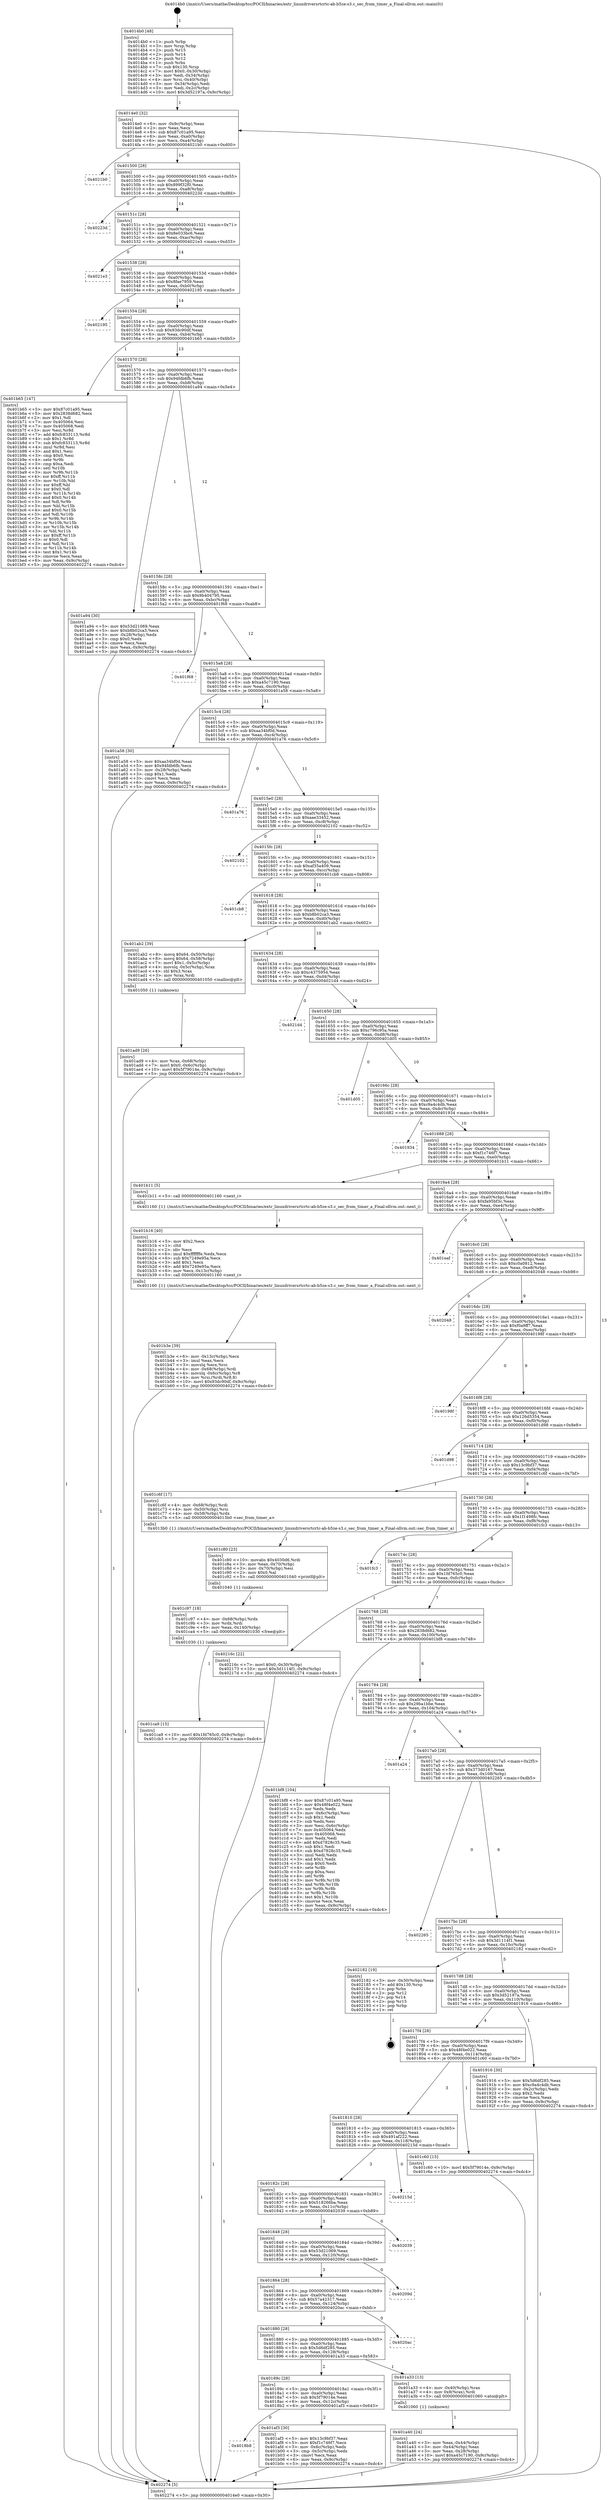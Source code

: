 digraph "0x4014b0" {
  label = "0x4014b0 (/mnt/c/Users/mathe/Desktop/tcc/POCII/binaries/extr_linuxdriversrtcrtc-ab-b5ze-s3.c_sec_from_timer_a_Final-ollvm.out::main(0))"
  labelloc = "t"
  node[shape=record]

  Entry [label="",width=0.3,height=0.3,shape=circle,fillcolor=black,style=filled]
  "0x4014e0" [label="{
     0x4014e0 [32]\l
     | [instrs]\l
     &nbsp;&nbsp;0x4014e0 \<+6\>: mov -0x9c(%rbp),%eax\l
     &nbsp;&nbsp;0x4014e6 \<+2\>: mov %eax,%ecx\l
     &nbsp;&nbsp;0x4014e8 \<+6\>: sub $0x87c01a95,%ecx\l
     &nbsp;&nbsp;0x4014ee \<+6\>: mov %eax,-0xa0(%rbp)\l
     &nbsp;&nbsp;0x4014f4 \<+6\>: mov %ecx,-0xa4(%rbp)\l
     &nbsp;&nbsp;0x4014fa \<+6\>: je 00000000004021b0 \<main+0xd00\>\l
  }"]
  "0x4021b0" [label="{
     0x4021b0\l
  }", style=dashed]
  "0x401500" [label="{
     0x401500 [28]\l
     | [instrs]\l
     &nbsp;&nbsp;0x401500 \<+5\>: jmp 0000000000401505 \<main+0x55\>\l
     &nbsp;&nbsp;0x401505 \<+6\>: mov -0xa0(%rbp),%eax\l
     &nbsp;&nbsp;0x40150b \<+5\>: sub $0x899f32f0,%eax\l
     &nbsp;&nbsp;0x401510 \<+6\>: mov %eax,-0xa8(%rbp)\l
     &nbsp;&nbsp;0x401516 \<+6\>: je 000000000040223d \<main+0xd8d\>\l
  }"]
  Exit [label="",width=0.3,height=0.3,shape=circle,fillcolor=black,style=filled,peripheries=2]
  "0x40223d" [label="{
     0x40223d\l
  }", style=dashed]
  "0x40151c" [label="{
     0x40151c [28]\l
     | [instrs]\l
     &nbsp;&nbsp;0x40151c \<+5\>: jmp 0000000000401521 \<main+0x71\>\l
     &nbsp;&nbsp;0x401521 \<+6\>: mov -0xa0(%rbp),%eax\l
     &nbsp;&nbsp;0x401527 \<+5\>: sub $0x8e033bc6,%eax\l
     &nbsp;&nbsp;0x40152c \<+6\>: mov %eax,-0xac(%rbp)\l
     &nbsp;&nbsp;0x401532 \<+6\>: je 00000000004021e3 \<main+0xd33\>\l
  }"]
  "0x401ca9" [label="{
     0x401ca9 [15]\l
     | [instrs]\l
     &nbsp;&nbsp;0x401ca9 \<+10\>: movl $0x1fd765c0,-0x9c(%rbp)\l
     &nbsp;&nbsp;0x401cb3 \<+5\>: jmp 0000000000402274 \<main+0xdc4\>\l
  }"]
  "0x4021e3" [label="{
     0x4021e3\l
  }", style=dashed]
  "0x401538" [label="{
     0x401538 [28]\l
     | [instrs]\l
     &nbsp;&nbsp;0x401538 \<+5\>: jmp 000000000040153d \<main+0x8d\>\l
     &nbsp;&nbsp;0x40153d \<+6\>: mov -0xa0(%rbp),%eax\l
     &nbsp;&nbsp;0x401543 \<+5\>: sub $0x8fae7959,%eax\l
     &nbsp;&nbsp;0x401548 \<+6\>: mov %eax,-0xb0(%rbp)\l
     &nbsp;&nbsp;0x40154e \<+6\>: je 0000000000402195 \<main+0xce5\>\l
  }"]
  "0x401c97" [label="{
     0x401c97 [18]\l
     | [instrs]\l
     &nbsp;&nbsp;0x401c97 \<+4\>: mov -0x68(%rbp),%rdx\l
     &nbsp;&nbsp;0x401c9b \<+3\>: mov %rdx,%rdi\l
     &nbsp;&nbsp;0x401c9e \<+6\>: mov %eax,-0x140(%rbp)\l
     &nbsp;&nbsp;0x401ca4 \<+5\>: call 0000000000401030 \<free@plt\>\l
     | [calls]\l
     &nbsp;&nbsp;0x401030 \{1\} (unknown)\l
  }"]
  "0x402195" [label="{
     0x402195\l
  }", style=dashed]
  "0x401554" [label="{
     0x401554 [28]\l
     | [instrs]\l
     &nbsp;&nbsp;0x401554 \<+5\>: jmp 0000000000401559 \<main+0xa9\>\l
     &nbsp;&nbsp;0x401559 \<+6\>: mov -0xa0(%rbp),%eax\l
     &nbsp;&nbsp;0x40155f \<+5\>: sub $0x93dc90df,%eax\l
     &nbsp;&nbsp;0x401564 \<+6\>: mov %eax,-0xb4(%rbp)\l
     &nbsp;&nbsp;0x40156a \<+6\>: je 0000000000401b65 \<main+0x6b5\>\l
  }"]
  "0x401c80" [label="{
     0x401c80 [23]\l
     | [instrs]\l
     &nbsp;&nbsp;0x401c80 \<+10\>: movabs $0x4030d6,%rdi\l
     &nbsp;&nbsp;0x401c8a \<+3\>: mov %eax,-0x70(%rbp)\l
     &nbsp;&nbsp;0x401c8d \<+3\>: mov -0x70(%rbp),%esi\l
     &nbsp;&nbsp;0x401c90 \<+2\>: mov $0x0,%al\l
     &nbsp;&nbsp;0x401c92 \<+5\>: call 0000000000401040 \<printf@plt\>\l
     | [calls]\l
     &nbsp;&nbsp;0x401040 \{1\} (unknown)\l
  }"]
  "0x401b65" [label="{
     0x401b65 [147]\l
     | [instrs]\l
     &nbsp;&nbsp;0x401b65 \<+5\>: mov $0x87c01a95,%eax\l
     &nbsp;&nbsp;0x401b6a \<+5\>: mov $0x2838d682,%ecx\l
     &nbsp;&nbsp;0x401b6f \<+2\>: mov $0x1,%dl\l
     &nbsp;&nbsp;0x401b71 \<+7\>: mov 0x405064,%esi\l
     &nbsp;&nbsp;0x401b78 \<+7\>: mov 0x405068,%edi\l
     &nbsp;&nbsp;0x401b7f \<+3\>: mov %esi,%r8d\l
     &nbsp;&nbsp;0x401b82 \<+7\>: add $0xfc833113,%r8d\l
     &nbsp;&nbsp;0x401b89 \<+4\>: sub $0x1,%r8d\l
     &nbsp;&nbsp;0x401b8d \<+7\>: sub $0xfc833113,%r8d\l
     &nbsp;&nbsp;0x401b94 \<+4\>: imul %r8d,%esi\l
     &nbsp;&nbsp;0x401b98 \<+3\>: and $0x1,%esi\l
     &nbsp;&nbsp;0x401b9b \<+3\>: cmp $0x0,%esi\l
     &nbsp;&nbsp;0x401b9e \<+4\>: sete %r9b\l
     &nbsp;&nbsp;0x401ba2 \<+3\>: cmp $0xa,%edi\l
     &nbsp;&nbsp;0x401ba5 \<+4\>: setl %r10b\l
     &nbsp;&nbsp;0x401ba9 \<+3\>: mov %r9b,%r11b\l
     &nbsp;&nbsp;0x401bac \<+4\>: xor $0xff,%r11b\l
     &nbsp;&nbsp;0x401bb0 \<+3\>: mov %r10b,%bl\l
     &nbsp;&nbsp;0x401bb3 \<+3\>: xor $0xff,%bl\l
     &nbsp;&nbsp;0x401bb6 \<+3\>: xor $0x0,%dl\l
     &nbsp;&nbsp;0x401bb9 \<+3\>: mov %r11b,%r14b\l
     &nbsp;&nbsp;0x401bbc \<+4\>: and $0x0,%r14b\l
     &nbsp;&nbsp;0x401bc0 \<+3\>: and %dl,%r9b\l
     &nbsp;&nbsp;0x401bc3 \<+3\>: mov %bl,%r15b\l
     &nbsp;&nbsp;0x401bc6 \<+4\>: and $0x0,%r15b\l
     &nbsp;&nbsp;0x401bca \<+3\>: and %dl,%r10b\l
     &nbsp;&nbsp;0x401bcd \<+3\>: or %r9b,%r14b\l
     &nbsp;&nbsp;0x401bd0 \<+3\>: or %r10b,%r15b\l
     &nbsp;&nbsp;0x401bd3 \<+3\>: xor %r15b,%r14b\l
     &nbsp;&nbsp;0x401bd6 \<+3\>: or %bl,%r11b\l
     &nbsp;&nbsp;0x401bd9 \<+4\>: xor $0xff,%r11b\l
     &nbsp;&nbsp;0x401bdd \<+3\>: or $0x0,%dl\l
     &nbsp;&nbsp;0x401be0 \<+3\>: and %dl,%r11b\l
     &nbsp;&nbsp;0x401be3 \<+3\>: or %r11b,%r14b\l
     &nbsp;&nbsp;0x401be6 \<+4\>: test $0x1,%r14b\l
     &nbsp;&nbsp;0x401bea \<+3\>: cmovne %ecx,%eax\l
     &nbsp;&nbsp;0x401bed \<+6\>: mov %eax,-0x9c(%rbp)\l
     &nbsp;&nbsp;0x401bf3 \<+5\>: jmp 0000000000402274 \<main+0xdc4\>\l
  }"]
  "0x401570" [label="{
     0x401570 [28]\l
     | [instrs]\l
     &nbsp;&nbsp;0x401570 \<+5\>: jmp 0000000000401575 \<main+0xc5\>\l
     &nbsp;&nbsp;0x401575 \<+6\>: mov -0xa0(%rbp),%eax\l
     &nbsp;&nbsp;0x40157b \<+5\>: sub $0x94fdb6fb,%eax\l
     &nbsp;&nbsp;0x401580 \<+6\>: mov %eax,-0xb8(%rbp)\l
     &nbsp;&nbsp;0x401586 \<+6\>: je 0000000000401a94 \<main+0x5e4\>\l
  }"]
  "0x401b3e" [label="{
     0x401b3e [39]\l
     | [instrs]\l
     &nbsp;&nbsp;0x401b3e \<+6\>: mov -0x13c(%rbp),%ecx\l
     &nbsp;&nbsp;0x401b44 \<+3\>: imul %eax,%ecx\l
     &nbsp;&nbsp;0x401b47 \<+3\>: movslq %ecx,%rsi\l
     &nbsp;&nbsp;0x401b4a \<+4\>: mov -0x68(%rbp),%rdi\l
     &nbsp;&nbsp;0x401b4e \<+4\>: movslq -0x6c(%rbp),%r8\l
     &nbsp;&nbsp;0x401b52 \<+4\>: mov %rsi,(%rdi,%r8,8)\l
     &nbsp;&nbsp;0x401b56 \<+10\>: movl $0x93dc90df,-0x9c(%rbp)\l
     &nbsp;&nbsp;0x401b60 \<+5\>: jmp 0000000000402274 \<main+0xdc4\>\l
  }"]
  "0x401a94" [label="{
     0x401a94 [30]\l
     | [instrs]\l
     &nbsp;&nbsp;0x401a94 \<+5\>: mov $0x53d21069,%eax\l
     &nbsp;&nbsp;0x401a99 \<+5\>: mov $0xb8b02ca3,%ecx\l
     &nbsp;&nbsp;0x401a9e \<+3\>: mov -0x28(%rbp),%edx\l
     &nbsp;&nbsp;0x401aa1 \<+3\>: cmp $0x0,%edx\l
     &nbsp;&nbsp;0x401aa4 \<+3\>: cmove %ecx,%eax\l
     &nbsp;&nbsp;0x401aa7 \<+6\>: mov %eax,-0x9c(%rbp)\l
     &nbsp;&nbsp;0x401aad \<+5\>: jmp 0000000000402274 \<main+0xdc4\>\l
  }"]
  "0x40158c" [label="{
     0x40158c [28]\l
     | [instrs]\l
     &nbsp;&nbsp;0x40158c \<+5\>: jmp 0000000000401591 \<main+0xe1\>\l
     &nbsp;&nbsp;0x401591 \<+6\>: mov -0xa0(%rbp),%eax\l
     &nbsp;&nbsp;0x401597 \<+5\>: sub $0x9b404795,%eax\l
     &nbsp;&nbsp;0x40159c \<+6\>: mov %eax,-0xbc(%rbp)\l
     &nbsp;&nbsp;0x4015a2 \<+6\>: je 0000000000401f68 \<main+0xab8\>\l
  }"]
  "0x401b16" [label="{
     0x401b16 [40]\l
     | [instrs]\l
     &nbsp;&nbsp;0x401b16 \<+5\>: mov $0x2,%ecx\l
     &nbsp;&nbsp;0x401b1b \<+1\>: cltd\l
     &nbsp;&nbsp;0x401b1c \<+2\>: idiv %ecx\l
     &nbsp;&nbsp;0x401b1e \<+6\>: imul $0xfffffffe,%edx,%ecx\l
     &nbsp;&nbsp;0x401b24 \<+6\>: sub $0x7249e95a,%ecx\l
     &nbsp;&nbsp;0x401b2a \<+3\>: add $0x1,%ecx\l
     &nbsp;&nbsp;0x401b2d \<+6\>: add $0x7249e95a,%ecx\l
     &nbsp;&nbsp;0x401b33 \<+6\>: mov %ecx,-0x13c(%rbp)\l
     &nbsp;&nbsp;0x401b39 \<+5\>: call 0000000000401160 \<next_i\>\l
     | [calls]\l
     &nbsp;&nbsp;0x401160 \{1\} (/mnt/c/Users/mathe/Desktop/tcc/POCII/binaries/extr_linuxdriversrtcrtc-ab-b5ze-s3.c_sec_from_timer_a_Final-ollvm.out::next_i)\l
  }"]
  "0x401f68" [label="{
     0x401f68\l
  }", style=dashed]
  "0x4015a8" [label="{
     0x4015a8 [28]\l
     | [instrs]\l
     &nbsp;&nbsp;0x4015a8 \<+5\>: jmp 00000000004015ad \<main+0xfd\>\l
     &nbsp;&nbsp;0x4015ad \<+6\>: mov -0xa0(%rbp),%eax\l
     &nbsp;&nbsp;0x4015b3 \<+5\>: sub $0xa45c7190,%eax\l
     &nbsp;&nbsp;0x4015b8 \<+6\>: mov %eax,-0xc0(%rbp)\l
     &nbsp;&nbsp;0x4015be \<+6\>: je 0000000000401a58 \<main+0x5a8\>\l
  }"]
  "0x4018b8" [label="{
     0x4018b8\l
  }", style=dashed]
  "0x401a58" [label="{
     0x401a58 [30]\l
     | [instrs]\l
     &nbsp;&nbsp;0x401a58 \<+5\>: mov $0xaa34bf0d,%eax\l
     &nbsp;&nbsp;0x401a5d \<+5\>: mov $0x94fdb6fb,%ecx\l
     &nbsp;&nbsp;0x401a62 \<+3\>: mov -0x28(%rbp),%edx\l
     &nbsp;&nbsp;0x401a65 \<+3\>: cmp $0x1,%edx\l
     &nbsp;&nbsp;0x401a68 \<+3\>: cmovl %ecx,%eax\l
     &nbsp;&nbsp;0x401a6b \<+6\>: mov %eax,-0x9c(%rbp)\l
     &nbsp;&nbsp;0x401a71 \<+5\>: jmp 0000000000402274 \<main+0xdc4\>\l
  }"]
  "0x4015c4" [label="{
     0x4015c4 [28]\l
     | [instrs]\l
     &nbsp;&nbsp;0x4015c4 \<+5\>: jmp 00000000004015c9 \<main+0x119\>\l
     &nbsp;&nbsp;0x4015c9 \<+6\>: mov -0xa0(%rbp),%eax\l
     &nbsp;&nbsp;0x4015cf \<+5\>: sub $0xaa34bf0d,%eax\l
     &nbsp;&nbsp;0x4015d4 \<+6\>: mov %eax,-0xc4(%rbp)\l
     &nbsp;&nbsp;0x4015da \<+6\>: je 0000000000401a76 \<main+0x5c6\>\l
  }"]
  "0x401af3" [label="{
     0x401af3 [30]\l
     | [instrs]\l
     &nbsp;&nbsp;0x401af3 \<+5\>: mov $0x13c9bf37,%eax\l
     &nbsp;&nbsp;0x401af8 \<+5\>: mov $0xf1c746f7,%ecx\l
     &nbsp;&nbsp;0x401afd \<+3\>: mov -0x6c(%rbp),%edx\l
     &nbsp;&nbsp;0x401b00 \<+3\>: cmp -0x5c(%rbp),%edx\l
     &nbsp;&nbsp;0x401b03 \<+3\>: cmovl %ecx,%eax\l
     &nbsp;&nbsp;0x401b06 \<+6\>: mov %eax,-0x9c(%rbp)\l
     &nbsp;&nbsp;0x401b0c \<+5\>: jmp 0000000000402274 \<main+0xdc4\>\l
  }"]
  "0x401a76" [label="{
     0x401a76\l
  }", style=dashed]
  "0x4015e0" [label="{
     0x4015e0 [28]\l
     | [instrs]\l
     &nbsp;&nbsp;0x4015e0 \<+5\>: jmp 00000000004015e5 \<main+0x135\>\l
     &nbsp;&nbsp;0x4015e5 \<+6\>: mov -0xa0(%rbp),%eax\l
     &nbsp;&nbsp;0x4015eb \<+5\>: sub $0xaae33452,%eax\l
     &nbsp;&nbsp;0x4015f0 \<+6\>: mov %eax,-0xc8(%rbp)\l
     &nbsp;&nbsp;0x4015f6 \<+6\>: je 0000000000402102 \<main+0xc52\>\l
  }"]
  "0x401ad9" [label="{
     0x401ad9 [26]\l
     | [instrs]\l
     &nbsp;&nbsp;0x401ad9 \<+4\>: mov %rax,-0x68(%rbp)\l
     &nbsp;&nbsp;0x401add \<+7\>: movl $0x0,-0x6c(%rbp)\l
     &nbsp;&nbsp;0x401ae4 \<+10\>: movl $0x5f79014e,-0x9c(%rbp)\l
     &nbsp;&nbsp;0x401aee \<+5\>: jmp 0000000000402274 \<main+0xdc4\>\l
  }"]
  "0x402102" [label="{
     0x402102\l
  }", style=dashed]
  "0x4015fc" [label="{
     0x4015fc [28]\l
     | [instrs]\l
     &nbsp;&nbsp;0x4015fc \<+5\>: jmp 0000000000401601 \<main+0x151\>\l
     &nbsp;&nbsp;0x401601 \<+6\>: mov -0xa0(%rbp),%eax\l
     &nbsp;&nbsp;0x401607 \<+5\>: sub $0xaf35a409,%eax\l
     &nbsp;&nbsp;0x40160c \<+6\>: mov %eax,-0xcc(%rbp)\l
     &nbsp;&nbsp;0x401612 \<+6\>: je 0000000000401cb8 \<main+0x808\>\l
  }"]
  "0x401a40" [label="{
     0x401a40 [24]\l
     | [instrs]\l
     &nbsp;&nbsp;0x401a40 \<+3\>: mov %eax,-0x44(%rbp)\l
     &nbsp;&nbsp;0x401a43 \<+3\>: mov -0x44(%rbp),%eax\l
     &nbsp;&nbsp;0x401a46 \<+3\>: mov %eax,-0x28(%rbp)\l
     &nbsp;&nbsp;0x401a49 \<+10\>: movl $0xa45c7190,-0x9c(%rbp)\l
     &nbsp;&nbsp;0x401a53 \<+5\>: jmp 0000000000402274 \<main+0xdc4\>\l
  }"]
  "0x401cb8" [label="{
     0x401cb8\l
  }", style=dashed]
  "0x401618" [label="{
     0x401618 [28]\l
     | [instrs]\l
     &nbsp;&nbsp;0x401618 \<+5\>: jmp 000000000040161d \<main+0x16d\>\l
     &nbsp;&nbsp;0x40161d \<+6\>: mov -0xa0(%rbp),%eax\l
     &nbsp;&nbsp;0x401623 \<+5\>: sub $0xb8b02ca3,%eax\l
     &nbsp;&nbsp;0x401628 \<+6\>: mov %eax,-0xd0(%rbp)\l
     &nbsp;&nbsp;0x40162e \<+6\>: je 0000000000401ab2 \<main+0x602\>\l
  }"]
  "0x40189c" [label="{
     0x40189c [28]\l
     | [instrs]\l
     &nbsp;&nbsp;0x40189c \<+5\>: jmp 00000000004018a1 \<main+0x3f1\>\l
     &nbsp;&nbsp;0x4018a1 \<+6\>: mov -0xa0(%rbp),%eax\l
     &nbsp;&nbsp;0x4018a7 \<+5\>: sub $0x5f79014e,%eax\l
     &nbsp;&nbsp;0x4018ac \<+6\>: mov %eax,-0x12c(%rbp)\l
     &nbsp;&nbsp;0x4018b2 \<+6\>: je 0000000000401af3 \<main+0x643\>\l
  }"]
  "0x401ab2" [label="{
     0x401ab2 [39]\l
     | [instrs]\l
     &nbsp;&nbsp;0x401ab2 \<+8\>: movq $0x64,-0x50(%rbp)\l
     &nbsp;&nbsp;0x401aba \<+8\>: movq $0x64,-0x58(%rbp)\l
     &nbsp;&nbsp;0x401ac2 \<+7\>: movl $0x1,-0x5c(%rbp)\l
     &nbsp;&nbsp;0x401ac9 \<+4\>: movslq -0x5c(%rbp),%rax\l
     &nbsp;&nbsp;0x401acd \<+4\>: shl $0x3,%rax\l
     &nbsp;&nbsp;0x401ad1 \<+3\>: mov %rax,%rdi\l
     &nbsp;&nbsp;0x401ad4 \<+5\>: call 0000000000401050 \<malloc@plt\>\l
     | [calls]\l
     &nbsp;&nbsp;0x401050 \{1\} (unknown)\l
  }"]
  "0x401634" [label="{
     0x401634 [28]\l
     | [instrs]\l
     &nbsp;&nbsp;0x401634 \<+5\>: jmp 0000000000401639 \<main+0x189\>\l
     &nbsp;&nbsp;0x401639 \<+6\>: mov -0xa0(%rbp),%eax\l
     &nbsp;&nbsp;0x40163f \<+5\>: sub $0xc4375954,%eax\l
     &nbsp;&nbsp;0x401644 \<+6\>: mov %eax,-0xd4(%rbp)\l
     &nbsp;&nbsp;0x40164a \<+6\>: je 00000000004021d4 \<main+0xd24\>\l
  }"]
  "0x401a33" [label="{
     0x401a33 [13]\l
     | [instrs]\l
     &nbsp;&nbsp;0x401a33 \<+4\>: mov -0x40(%rbp),%rax\l
     &nbsp;&nbsp;0x401a37 \<+4\>: mov 0x8(%rax),%rdi\l
     &nbsp;&nbsp;0x401a3b \<+5\>: call 0000000000401060 \<atoi@plt\>\l
     | [calls]\l
     &nbsp;&nbsp;0x401060 \{1\} (unknown)\l
  }"]
  "0x4021d4" [label="{
     0x4021d4\l
  }", style=dashed]
  "0x401650" [label="{
     0x401650 [28]\l
     | [instrs]\l
     &nbsp;&nbsp;0x401650 \<+5\>: jmp 0000000000401655 \<main+0x1a5\>\l
     &nbsp;&nbsp;0x401655 \<+6\>: mov -0xa0(%rbp),%eax\l
     &nbsp;&nbsp;0x40165b \<+5\>: sub $0xc796c95a,%eax\l
     &nbsp;&nbsp;0x401660 \<+6\>: mov %eax,-0xd8(%rbp)\l
     &nbsp;&nbsp;0x401666 \<+6\>: je 0000000000401d05 \<main+0x855\>\l
  }"]
  "0x401880" [label="{
     0x401880 [28]\l
     | [instrs]\l
     &nbsp;&nbsp;0x401880 \<+5\>: jmp 0000000000401885 \<main+0x3d5\>\l
     &nbsp;&nbsp;0x401885 \<+6\>: mov -0xa0(%rbp),%eax\l
     &nbsp;&nbsp;0x40188b \<+5\>: sub $0x5d6df285,%eax\l
     &nbsp;&nbsp;0x401890 \<+6\>: mov %eax,-0x128(%rbp)\l
     &nbsp;&nbsp;0x401896 \<+6\>: je 0000000000401a33 \<main+0x583\>\l
  }"]
  "0x401d05" [label="{
     0x401d05\l
  }", style=dashed]
  "0x40166c" [label="{
     0x40166c [28]\l
     | [instrs]\l
     &nbsp;&nbsp;0x40166c \<+5\>: jmp 0000000000401671 \<main+0x1c1\>\l
     &nbsp;&nbsp;0x401671 \<+6\>: mov -0xa0(%rbp),%eax\l
     &nbsp;&nbsp;0x401677 \<+5\>: sub $0xc9a4c4db,%eax\l
     &nbsp;&nbsp;0x40167c \<+6\>: mov %eax,-0xdc(%rbp)\l
     &nbsp;&nbsp;0x401682 \<+6\>: je 0000000000401934 \<main+0x484\>\l
  }"]
  "0x4020ac" [label="{
     0x4020ac\l
  }", style=dashed]
  "0x401934" [label="{
     0x401934\l
  }", style=dashed]
  "0x401688" [label="{
     0x401688 [28]\l
     | [instrs]\l
     &nbsp;&nbsp;0x401688 \<+5\>: jmp 000000000040168d \<main+0x1dd\>\l
     &nbsp;&nbsp;0x40168d \<+6\>: mov -0xa0(%rbp),%eax\l
     &nbsp;&nbsp;0x401693 \<+5\>: sub $0xf1c746f7,%eax\l
     &nbsp;&nbsp;0x401698 \<+6\>: mov %eax,-0xe0(%rbp)\l
     &nbsp;&nbsp;0x40169e \<+6\>: je 0000000000401b11 \<main+0x661\>\l
  }"]
  "0x401864" [label="{
     0x401864 [28]\l
     | [instrs]\l
     &nbsp;&nbsp;0x401864 \<+5\>: jmp 0000000000401869 \<main+0x3b9\>\l
     &nbsp;&nbsp;0x401869 \<+6\>: mov -0xa0(%rbp),%eax\l
     &nbsp;&nbsp;0x40186f \<+5\>: sub $0x57a42317,%eax\l
     &nbsp;&nbsp;0x401874 \<+6\>: mov %eax,-0x124(%rbp)\l
     &nbsp;&nbsp;0x40187a \<+6\>: je 00000000004020ac \<main+0xbfc\>\l
  }"]
  "0x401b11" [label="{
     0x401b11 [5]\l
     | [instrs]\l
     &nbsp;&nbsp;0x401b11 \<+5\>: call 0000000000401160 \<next_i\>\l
     | [calls]\l
     &nbsp;&nbsp;0x401160 \{1\} (/mnt/c/Users/mathe/Desktop/tcc/POCII/binaries/extr_linuxdriversrtcrtc-ab-b5ze-s3.c_sec_from_timer_a_Final-ollvm.out::next_i)\l
  }"]
  "0x4016a4" [label="{
     0x4016a4 [28]\l
     | [instrs]\l
     &nbsp;&nbsp;0x4016a4 \<+5\>: jmp 00000000004016a9 \<main+0x1f9\>\l
     &nbsp;&nbsp;0x4016a9 \<+6\>: mov -0xa0(%rbp),%eax\l
     &nbsp;&nbsp;0x4016af \<+5\>: sub $0xfa95bf3c,%eax\l
     &nbsp;&nbsp;0x4016b4 \<+6\>: mov %eax,-0xe4(%rbp)\l
     &nbsp;&nbsp;0x4016ba \<+6\>: je 0000000000401eaf \<main+0x9ff\>\l
  }"]
  "0x40209d" [label="{
     0x40209d\l
  }", style=dashed]
  "0x401eaf" [label="{
     0x401eaf\l
  }", style=dashed]
  "0x4016c0" [label="{
     0x4016c0 [28]\l
     | [instrs]\l
     &nbsp;&nbsp;0x4016c0 \<+5\>: jmp 00000000004016c5 \<main+0x215\>\l
     &nbsp;&nbsp;0x4016c5 \<+6\>: mov -0xa0(%rbp),%eax\l
     &nbsp;&nbsp;0x4016cb \<+5\>: sub $0xc0a0812,%eax\l
     &nbsp;&nbsp;0x4016d0 \<+6\>: mov %eax,-0xe8(%rbp)\l
     &nbsp;&nbsp;0x4016d6 \<+6\>: je 0000000000402048 \<main+0xb98\>\l
  }"]
  "0x401848" [label="{
     0x401848 [28]\l
     | [instrs]\l
     &nbsp;&nbsp;0x401848 \<+5\>: jmp 000000000040184d \<main+0x39d\>\l
     &nbsp;&nbsp;0x40184d \<+6\>: mov -0xa0(%rbp),%eax\l
     &nbsp;&nbsp;0x401853 \<+5\>: sub $0x53d21069,%eax\l
     &nbsp;&nbsp;0x401858 \<+6\>: mov %eax,-0x120(%rbp)\l
     &nbsp;&nbsp;0x40185e \<+6\>: je 000000000040209d \<main+0xbed\>\l
  }"]
  "0x402048" [label="{
     0x402048\l
  }", style=dashed]
  "0x4016dc" [label="{
     0x4016dc [28]\l
     | [instrs]\l
     &nbsp;&nbsp;0x4016dc \<+5\>: jmp 00000000004016e1 \<main+0x231\>\l
     &nbsp;&nbsp;0x4016e1 \<+6\>: mov -0xa0(%rbp),%eax\l
     &nbsp;&nbsp;0x4016e7 \<+5\>: sub $0xf0a9ff7,%eax\l
     &nbsp;&nbsp;0x4016ec \<+6\>: mov %eax,-0xec(%rbp)\l
     &nbsp;&nbsp;0x4016f2 \<+6\>: je 000000000040198f \<main+0x4df\>\l
  }"]
  "0x402039" [label="{
     0x402039\l
  }", style=dashed]
  "0x40198f" [label="{
     0x40198f\l
  }", style=dashed]
  "0x4016f8" [label="{
     0x4016f8 [28]\l
     | [instrs]\l
     &nbsp;&nbsp;0x4016f8 \<+5\>: jmp 00000000004016fd \<main+0x24d\>\l
     &nbsp;&nbsp;0x4016fd \<+6\>: mov -0xa0(%rbp),%eax\l
     &nbsp;&nbsp;0x401703 \<+5\>: sub $0x126d5354,%eax\l
     &nbsp;&nbsp;0x401708 \<+6\>: mov %eax,-0xf0(%rbp)\l
     &nbsp;&nbsp;0x40170e \<+6\>: je 0000000000401d98 \<main+0x8e8\>\l
  }"]
  "0x40182c" [label="{
     0x40182c [28]\l
     | [instrs]\l
     &nbsp;&nbsp;0x40182c \<+5\>: jmp 0000000000401831 \<main+0x381\>\l
     &nbsp;&nbsp;0x401831 \<+6\>: mov -0xa0(%rbp),%eax\l
     &nbsp;&nbsp;0x401837 \<+5\>: sub $0x518266ba,%eax\l
     &nbsp;&nbsp;0x40183c \<+6\>: mov %eax,-0x11c(%rbp)\l
     &nbsp;&nbsp;0x401842 \<+6\>: je 0000000000402039 \<main+0xb89\>\l
  }"]
  "0x401d98" [label="{
     0x401d98\l
  }", style=dashed]
  "0x401714" [label="{
     0x401714 [28]\l
     | [instrs]\l
     &nbsp;&nbsp;0x401714 \<+5\>: jmp 0000000000401719 \<main+0x269\>\l
     &nbsp;&nbsp;0x401719 \<+6\>: mov -0xa0(%rbp),%eax\l
     &nbsp;&nbsp;0x40171f \<+5\>: sub $0x13c9bf37,%eax\l
     &nbsp;&nbsp;0x401724 \<+6\>: mov %eax,-0xf4(%rbp)\l
     &nbsp;&nbsp;0x40172a \<+6\>: je 0000000000401c6f \<main+0x7bf\>\l
  }"]
  "0x40215d" [label="{
     0x40215d\l
  }", style=dashed]
  "0x401c6f" [label="{
     0x401c6f [17]\l
     | [instrs]\l
     &nbsp;&nbsp;0x401c6f \<+4\>: mov -0x68(%rbp),%rdi\l
     &nbsp;&nbsp;0x401c73 \<+4\>: mov -0x50(%rbp),%rsi\l
     &nbsp;&nbsp;0x401c77 \<+4\>: mov -0x58(%rbp),%rdx\l
     &nbsp;&nbsp;0x401c7b \<+5\>: call 00000000004013b0 \<sec_from_timer_a\>\l
     | [calls]\l
     &nbsp;&nbsp;0x4013b0 \{1\} (/mnt/c/Users/mathe/Desktop/tcc/POCII/binaries/extr_linuxdriversrtcrtc-ab-b5ze-s3.c_sec_from_timer_a_Final-ollvm.out::sec_from_timer_a)\l
  }"]
  "0x401730" [label="{
     0x401730 [28]\l
     | [instrs]\l
     &nbsp;&nbsp;0x401730 \<+5\>: jmp 0000000000401735 \<main+0x285\>\l
     &nbsp;&nbsp;0x401735 \<+6\>: mov -0xa0(%rbp),%eax\l
     &nbsp;&nbsp;0x40173b \<+5\>: sub $0x1f1498fc,%eax\l
     &nbsp;&nbsp;0x401740 \<+6\>: mov %eax,-0xf8(%rbp)\l
     &nbsp;&nbsp;0x401746 \<+6\>: je 0000000000401fc3 \<main+0xb13\>\l
  }"]
  "0x401810" [label="{
     0x401810 [28]\l
     | [instrs]\l
     &nbsp;&nbsp;0x401810 \<+5\>: jmp 0000000000401815 \<main+0x365\>\l
     &nbsp;&nbsp;0x401815 \<+6\>: mov -0xa0(%rbp),%eax\l
     &nbsp;&nbsp;0x40181b \<+5\>: sub $0x491af222,%eax\l
     &nbsp;&nbsp;0x401820 \<+6\>: mov %eax,-0x118(%rbp)\l
     &nbsp;&nbsp;0x401826 \<+6\>: je 000000000040215d \<main+0xcad\>\l
  }"]
  "0x401fc3" [label="{
     0x401fc3\l
  }", style=dashed]
  "0x40174c" [label="{
     0x40174c [28]\l
     | [instrs]\l
     &nbsp;&nbsp;0x40174c \<+5\>: jmp 0000000000401751 \<main+0x2a1\>\l
     &nbsp;&nbsp;0x401751 \<+6\>: mov -0xa0(%rbp),%eax\l
     &nbsp;&nbsp;0x401757 \<+5\>: sub $0x1fd765c0,%eax\l
     &nbsp;&nbsp;0x40175c \<+6\>: mov %eax,-0xfc(%rbp)\l
     &nbsp;&nbsp;0x401762 \<+6\>: je 000000000040216c \<main+0xcbc\>\l
  }"]
  "0x401c60" [label="{
     0x401c60 [15]\l
     | [instrs]\l
     &nbsp;&nbsp;0x401c60 \<+10\>: movl $0x5f79014e,-0x9c(%rbp)\l
     &nbsp;&nbsp;0x401c6a \<+5\>: jmp 0000000000402274 \<main+0xdc4\>\l
  }"]
  "0x40216c" [label="{
     0x40216c [22]\l
     | [instrs]\l
     &nbsp;&nbsp;0x40216c \<+7\>: movl $0x0,-0x30(%rbp)\l
     &nbsp;&nbsp;0x402173 \<+10\>: movl $0x3d1114f1,-0x9c(%rbp)\l
     &nbsp;&nbsp;0x40217d \<+5\>: jmp 0000000000402274 \<main+0xdc4\>\l
  }"]
  "0x401768" [label="{
     0x401768 [28]\l
     | [instrs]\l
     &nbsp;&nbsp;0x401768 \<+5\>: jmp 000000000040176d \<main+0x2bd\>\l
     &nbsp;&nbsp;0x40176d \<+6\>: mov -0xa0(%rbp),%eax\l
     &nbsp;&nbsp;0x401773 \<+5\>: sub $0x2838d682,%eax\l
     &nbsp;&nbsp;0x401778 \<+6\>: mov %eax,-0x100(%rbp)\l
     &nbsp;&nbsp;0x40177e \<+6\>: je 0000000000401bf8 \<main+0x748\>\l
  }"]
  "0x4014b0" [label="{
     0x4014b0 [48]\l
     | [instrs]\l
     &nbsp;&nbsp;0x4014b0 \<+1\>: push %rbp\l
     &nbsp;&nbsp;0x4014b1 \<+3\>: mov %rsp,%rbp\l
     &nbsp;&nbsp;0x4014b4 \<+2\>: push %r15\l
     &nbsp;&nbsp;0x4014b6 \<+2\>: push %r14\l
     &nbsp;&nbsp;0x4014b8 \<+2\>: push %r12\l
     &nbsp;&nbsp;0x4014ba \<+1\>: push %rbx\l
     &nbsp;&nbsp;0x4014bb \<+7\>: sub $0x130,%rsp\l
     &nbsp;&nbsp;0x4014c2 \<+7\>: movl $0x0,-0x30(%rbp)\l
     &nbsp;&nbsp;0x4014c9 \<+3\>: mov %edi,-0x34(%rbp)\l
     &nbsp;&nbsp;0x4014cc \<+4\>: mov %rsi,-0x40(%rbp)\l
     &nbsp;&nbsp;0x4014d0 \<+3\>: mov -0x34(%rbp),%edi\l
     &nbsp;&nbsp;0x4014d3 \<+3\>: mov %edi,-0x2c(%rbp)\l
     &nbsp;&nbsp;0x4014d6 \<+10\>: movl $0x3d52197a,-0x9c(%rbp)\l
  }"]
  "0x401bf8" [label="{
     0x401bf8 [104]\l
     | [instrs]\l
     &nbsp;&nbsp;0x401bf8 \<+5\>: mov $0x87c01a95,%eax\l
     &nbsp;&nbsp;0x401bfd \<+5\>: mov $0x48f4e022,%ecx\l
     &nbsp;&nbsp;0x401c02 \<+2\>: xor %edx,%edx\l
     &nbsp;&nbsp;0x401c04 \<+3\>: mov -0x6c(%rbp),%esi\l
     &nbsp;&nbsp;0x401c07 \<+3\>: sub $0x1,%edx\l
     &nbsp;&nbsp;0x401c0a \<+2\>: sub %edx,%esi\l
     &nbsp;&nbsp;0x401c0c \<+3\>: mov %esi,-0x6c(%rbp)\l
     &nbsp;&nbsp;0x401c0f \<+7\>: mov 0x405064,%edx\l
     &nbsp;&nbsp;0x401c16 \<+7\>: mov 0x405068,%esi\l
     &nbsp;&nbsp;0x401c1d \<+2\>: mov %edx,%edi\l
     &nbsp;&nbsp;0x401c1f \<+6\>: add $0xd7828c35,%edi\l
     &nbsp;&nbsp;0x401c25 \<+3\>: sub $0x1,%edi\l
     &nbsp;&nbsp;0x401c28 \<+6\>: sub $0xd7828c35,%edi\l
     &nbsp;&nbsp;0x401c2e \<+3\>: imul %edi,%edx\l
     &nbsp;&nbsp;0x401c31 \<+3\>: and $0x1,%edx\l
     &nbsp;&nbsp;0x401c34 \<+3\>: cmp $0x0,%edx\l
     &nbsp;&nbsp;0x401c37 \<+4\>: sete %r8b\l
     &nbsp;&nbsp;0x401c3b \<+3\>: cmp $0xa,%esi\l
     &nbsp;&nbsp;0x401c3e \<+4\>: setl %r9b\l
     &nbsp;&nbsp;0x401c42 \<+3\>: mov %r8b,%r10b\l
     &nbsp;&nbsp;0x401c45 \<+3\>: and %r9b,%r10b\l
     &nbsp;&nbsp;0x401c48 \<+3\>: xor %r9b,%r8b\l
     &nbsp;&nbsp;0x401c4b \<+3\>: or %r8b,%r10b\l
     &nbsp;&nbsp;0x401c4e \<+4\>: test $0x1,%r10b\l
     &nbsp;&nbsp;0x401c52 \<+3\>: cmovne %ecx,%eax\l
     &nbsp;&nbsp;0x401c55 \<+6\>: mov %eax,-0x9c(%rbp)\l
     &nbsp;&nbsp;0x401c5b \<+5\>: jmp 0000000000402274 \<main+0xdc4\>\l
  }"]
  "0x401784" [label="{
     0x401784 [28]\l
     | [instrs]\l
     &nbsp;&nbsp;0x401784 \<+5\>: jmp 0000000000401789 \<main+0x2d9\>\l
     &nbsp;&nbsp;0x401789 \<+6\>: mov -0xa0(%rbp),%eax\l
     &nbsp;&nbsp;0x40178f \<+5\>: sub $0x29ba1bbe,%eax\l
     &nbsp;&nbsp;0x401794 \<+6\>: mov %eax,-0x104(%rbp)\l
     &nbsp;&nbsp;0x40179a \<+6\>: je 0000000000401a24 \<main+0x574\>\l
  }"]
  "0x402274" [label="{
     0x402274 [5]\l
     | [instrs]\l
     &nbsp;&nbsp;0x402274 \<+5\>: jmp 00000000004014e0 \<main+0x30\>\l
  }"]
  "0x401a24" [label="{
     0x401a24\l
  }", style=dashed]
  "0x4017a0" [label="{
     0x4017a0 [28]\l
     | [instrs]\l
     &nbsp;&nbsp;0x4017a0 \<+5\>: jmp 00000000004017a5 \<main+0x2f5\>\l
     &nbsp;&nbsp;0x4017a5 \<+6\>: mov -0xa0(%rbp),%eax\l
     &nbsp;&nbsp;0x4017ab \<+5\>: sub $0x373d0167,%eax\l
     &nbsp;&nbsp;0x4017b0 \<+6\>: mov %eax,-0x108(%rbp)\l
     &nbsp;&nbsp;0x4017b6 \<+6\>: je 0000000000402265 \<main+0xdb5\>\l
  }"]
  "0x4017f4" [label="{
     0x4017f4 [28]\l
     | [instrs]\l
     &nbsp;&nbsp;0x4017f4 \<+5\>: jmp 00000000004017f9 \<main+0x349\>\l
     &nbsp;&nbsp;0x4017f9 \<+6\>: mov -0xa0(%rbp),%eax\l
     &nbsp;&nbsp;0x4017ff \<+5\>: sub $0x48f4e022,%eax\l
     &nbsp;&nbsp;0x401804 \<+6\>: mov %eax,-0x114(%rbp)\l
     &nbsp;&nbsp;0x40180a \<+6\>: je 0000000000401c60 \<main+0x7b0\>\l
  }"]
  "0x402265" [label="{
     0x402265\l
  }", style=dashed]
  "0x4017bc" [label="{
     0x4017bc [28]\l
     | [instrs]\l
     &nbsp;&nbsp;0x4017bc \<+5\>: jmp 00000000004017c1 \<main+0x311\>\l
     &nbsp;&nbsp;0x4017c1 \<+6\>: mov -0xa0(%rbp),%eax\l
     &nbsp;&nbsp;0x4017c7 \<+5\>: sub $0x3d1114f1,%eax\l
     &nbsp;&nbsp;0x4017cc \<+6\>: mov %eax,-0x10c(%rbp)\l
     &nbsp;&nbsp;0x4017d2 \<+6\>: je 0000000000402182 \<main+0xcd2\>\l
  }"]
  "0x401916" [label="{
     0x401916 [30]\l
     | [instrs]\l
     &nbsp;&nbsp;0x401916 \<+5\>: mov $0x5d6df285,%eax\l
     &nbsp;&nbsp;0x40191b \<+5\>: mov $0xc9a4c4db,%ecx\l
     &nbsp;&nbsp;0x401920 \<+3\>: mov -0x2c(%rbp),%edx\l
     &nbsp;&nbsp;0x401923 \<+3\>: cmp $0x2,%edx\l
     &nbsp;&nbsp;0x401926 \<+3\>: cmovne %ecx,%eax\l
     &nbsp;&nbsp;0x401929 \<+6\>: mov %eax,-0x9c(%rbp)\l
     &nbsp;&nbsp;0x40192f \<+5\>: jmp 0000000000402274 \<main+0xdc4\>\l
  }"]
  "0x402182" [label="{
     0x402182 [19]\l
     | [instrs]\l
     &nbsp;&nbsp;0x402182 \<+3\>: mov -0x30(%rbp),%eax\l
     &nbsp;&nbsp;0x402185 \<+7\>: add $0x130,%rsp\l
     &nbsp;&nbsp;0x40218c \<+1\>: pop %rbx\l
     &nbsp;&nbsp;0x40218d \<+2\>: pop %r12\l
     &nbsp;&nbsp;0x40218f \<+2\>: pop %r14\l
     &nbsp;&nbsp;0x402191 \<+2\>: pop %r15\l
     &nbsp;&nbsp;0x402193 \<+1\>: pop %rbp\l
     &nbsp;&nbsp;0x402194 \<+1\>: ret\l
  }"]
  "0x4017d8" [label="{
     0x4017d8 [28]\l
     | [instrs]\l
     &nbsp;&nbsp;0x4017d8 \<+5\>: jmp 00000000004017dd \<main+0x32d\>\l
     &nbsp;&nbsp;0x4017dd \<+6\>: mov -0xa0(%rbp),%eax\l
     &nbsp;&nbsp;0x4017e3 \<+5\>: sub $0x3d52197a,%eax\l
     &nbsp;&nbsp;0x4017e8 \<+6\>: mov %eax,-0x110(%rbp)\l
     &nbsp;&nbsp;0x4017ee \<+6\>: je 0000000000401916 \<main+0x466\>\l
  }"]
  Entry -> "0x4014b0" [label=" 1"]
  "0x4014e0" -> "0x4021b0" [label=" 0"]
  "0x4014e0" -> "0x401500" [label=" 14"]
  "0x402182" -> Exit [label=" 1"]
  "0x401500" -> "0x40223d" [label=" 0"]
  "0x401500" -> "0x40151c" [label=" 14"]
  "0x40216c" -> "0x402274" [label=" 1"]
  "0x40151c" -> "0x4021e3" [label=" 0"]
  "0x40151c" -> "0x401538" [label=" 14"]
  "0x401ca9" -> "0x402274" [label=" 1"]
  "0x401538" -> "0x402195" [label=" 0"]
  "0x401538" -> "0x401554" [label=" 14"]
  "0x401c97" -> "0x401ca9" [label=" 1"]
  "0x401554" -> "0x401b65" [label=" 1"]
  "0x401554" -> "0x401570" [label=" 13"]
  "0x401c80" -> "0x401c97" [label=" 1"]
  "0x401570" -> "0x401a94" [label=" 1"]
  "0x401570" -> "0x40158c" [label=" 12"]
  "0x401c6f" -> "0x401c80" [label=" 1"]
  "0x40158c" -> "0x401f68" [label=" 0"]
  "0x40158c" -> "0x4015a8" [label=" 12"]
  "0x401c60" -> "0x402274" [label=" 1"]
  "0x4015a8" -> "0x401a58" [label=" 1"]
  "0x4015a8" -> "0x4015c4" [label=" 11"]
  "0x401bf8" -> "0x402274" [label=" 1"]
  "0x4015c4" -> "0x401a76" [label=" 0"]
  "0x4015c4" -> "0x4015e0" [label=" 11"]
  "0x401b65" -> "0x402274" [label=" 1"]
  "0x4015e0" -> "0x402102" [label=" 0"]
  "0x4015e0" -> "0x4015fc" [label=" 11"]
  "0x401b16" -> "0x401b3e" [label=" 1"]
  "0x4015fc" -> "0x401cb8" [label=" 0"]
  "0x4015fc" -> "0x401618" [label=" 11"]
  "0x401b11" -> "0x401b16" [label=" 1"]
  "0x401618" -> "0x401ab2" [label=" 1"]
  "0x401618" -> "0x401634" [label=" 10"]
  "0x401af3" -> "0x402274" [label=" 2"]
  "0x401634" -> "0x4021d4" [label=" 0"]
  "0x401634" -> "0x401650" [label=" 10"]
  "0x40189c" -> "0x4018b8" [label=" 0"]
  "0x401650" -> "0x401d05" [label=" 0"]
  "0x401650" -> "0x40166c" [label=" 10"]
  "0x401b3e" -> "0x402274" [label=" 1"]
  "0x40166c" -> "0x401934" [label=" 0"]
  "0x40166c" -> "0x401688" [label=" 10"]
  "0x401ad9" -> "0x402274" [label=" 1"]
  "0x401688" -> "0x401b11" [label=" 1"]
  "0x401688" -> "0x4016a4" [label=" 9"]
  "0x401a94" -> "0x402274" [label=" 1"]
  "0x4016a4" -> "0x401eaf" [label=" 0"]
  "0x4016a4" -> "0x4016c0" [label=" 9"]
  "0x401a58" -> "0x402274" [label=" 1"]
  "0x4016c0" -> "0x402048" [label=" 0"]
  "0x4016c0" -> "0x4016dc" [label=" 9"]
  "0x401a33" -> "0x401a40" [label=" 1"]
  "0x4016dc" -> "0x40198f" [label=" 0"]
  "0x4016dc" -> "0x4016f8" [label=" 9"]
  "0x401880" -> "0x40189c" [label=" 2"]
  "0x4016f8" -> "0x401d98" [label=" 0"]
  "0x4016f8" -> "0x401714" [label=" 9"]
  "0x40189c" -> "0x401af3" [label=" 2"]
  "0x401714" -> "0x401c6f" [label=" 1"]
  "0x401714" -> "0x401730" [label=" 8"]
  "0x401864" -> "0x401880" [label=" 3"]
  "0x401730" -> "0x401fc3" [label=" 0"]
  "0x401730" -> "0x40174c" [label=" 8"]
  "0x401ab2" -> "0x401ad9" [label=" 1"]
  "0x40174c" -> "0x40216c" [label=" 1"]
  "0x40174c" -> "0x401768" [label=" 7"]
  "0x401848" -> "0x401864" [label=" 3"]
  "0x401768" -> "0x401bf8" [label=" 1"]
  "0x401768" -> "0x401784" [label=" 6"]
  "0x401a40" -> "0x402274" [label=" 1"]
  "0x401784" -> "0x401a24" [label=" 0"]
  "0x401784" -> "0x4017a0" [label=" 6"]
  "0x40182c" -> "0x401848" [label=" 3"]
  "0x4017a0" -> "0x402265" [label=" 0"]
  "0x4017a0" -> "0x4017bc" [label=" 6"]
  "0x40182c" -> "0x402039" [label=" 0"]
  "0x4017bc" -> "0x402182" [label=" 1"]
  "0x4017bc" -> "0x4017d8" [label=" 5"]
  "0x401880" -> "0x401a33" [label=" 1"]
  "0x4017d8" -> "0x401916" [label=" 1"]
  "0x4017d8" -> "0x4017f4" [label=" 4"]
  "0x401916" -> "0x402274" [label=" 1"]
  "0x4014b0" -> "0x4014e0" [label=" 1"]
  "0x402274" -> "0x4014e0" [label=" 13"]
  "0x401848" -> "0x40209d" [label=" 0"]
  "0x4017f4" -> "0x401c60" [label=" 1"]
  "0x4017f4" -> "0x401810" [label=" 3"]
  "0x401864" -> "0x4020ac" [label=" 0"]
  "0x401810" -> "0x40215d" [label=" 0"]
  "0x401810" -> "0x40182c" [label=" 3"]
}
